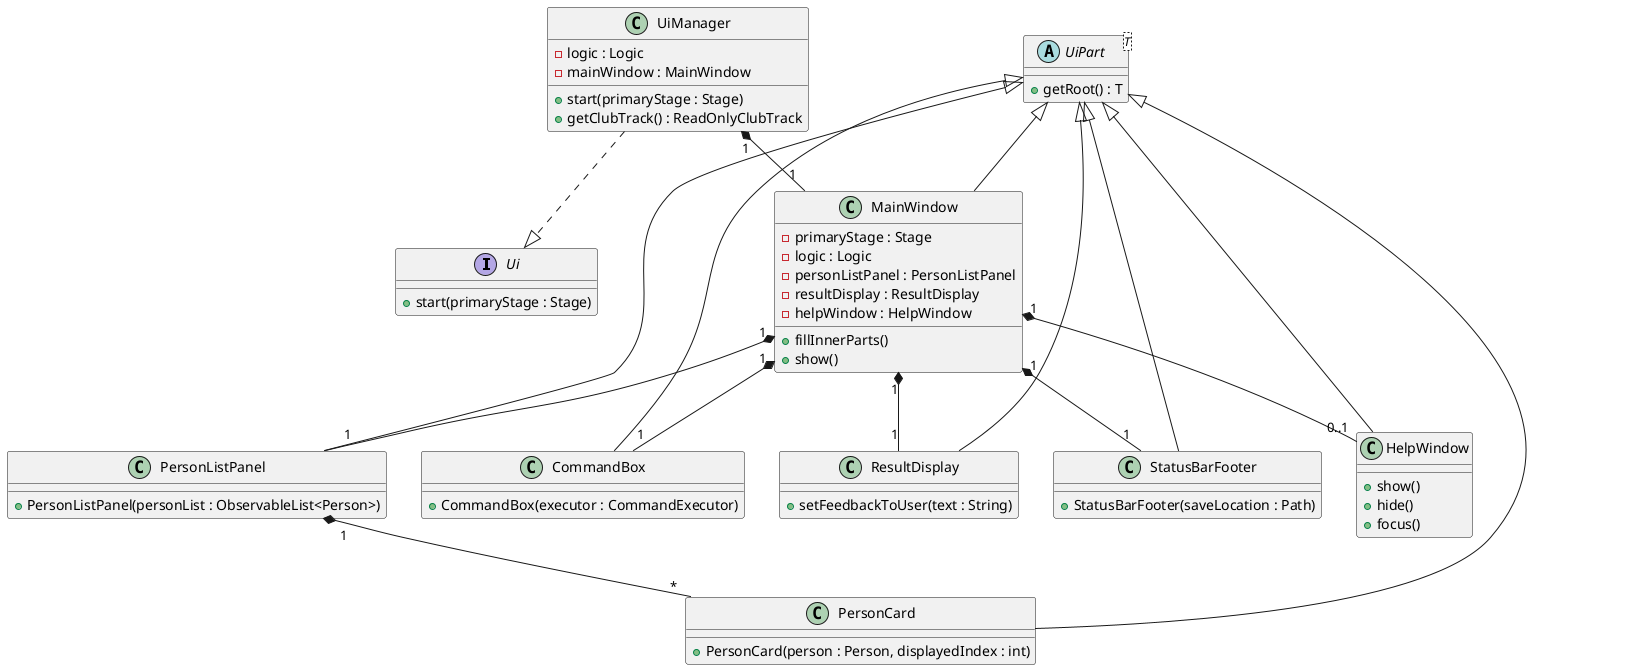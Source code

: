 @startuml

' ===== UI slice =====

interface Ui {
+ start(primaryStage : Stage)
}

abstract class UiPart<T> {
+ getRoot() : T
}

class UiManager {
- logic : Logic
- mainWindow : MainWindow
+ start(primaryStage : Stage)
+ getClubTrack() : ReadOnlyClubTrack
}

class MainWindow {
- primaryStage : Stage
- logic : Logic
- personListPanel : PersonListPanel
- resultDisplay : ResultDisplay
- helpWindow : HelpWindow
+ fillInnerParts()
+ show()
}

class PersonListPanel {
+ PersonListPanel(personList : ObservableList<Person>)
}

class PersonCard {
+ PersonCard(person : Person, displayedIndex : int)
}

class CommandBox {
+ CommandBox(executor : CommandExecutor)
}

class ResultDisplay {
+ setFeedbackToUser(text : String)
}

class StatusBarFooter {
+ StatusBarFooter(saveLocation : Path)
}

class HelpWindow {
+ show()
+ hide()
+ focus()
}

' Inheritance/implementation
UiManager ..|> Ui
UiPart <|-- MainWindow
UiPart <|-- PersonListPanel
UiPart <|-- PersonCard
UiPart <|-- CommandBox
UiPart <|-- ResultDisplay
UiPart <|-- StatusBarFooter
UiPart <|-- HelpWindow

' Composition/containment
UiManager "1" *-- "1" MainWindow
MainWindow "1" *-- "1" CommandBox
MainWindow "1" *-- "1" ResultDisplay
MainWindow "1" *-- "1" PersonListPanel
MainWindow "1" *-- "1" StatusBarFooter
MainWindow "1" *-- "0..1" HelpWindow
PersonListPanel "1" *-- "*" PersonCard

@enduml
